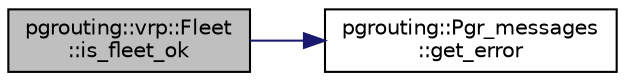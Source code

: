 digraph "pgrouting::vrp::Fleet::is_fleet_ok"
{
  edge [fontname="Helvetica",fontsize="10",labelfontname="Helvetica",labelfontsize="10"];
  node [fontname="Helvetica",fontsize="10",shape=record];
  rankdir="LR";
  Node1 [label="pgrouting::vrp::Fleet\l::is_fleet_ok",height=0.2,width=0.4,color="black", fillcolor="grey75", style="filled", fontcolor="black"];
  Node1 -> Node2 [color="midnightblue",fontsize="10",style="solid",fontname="Helvetica"];
  Node2 [label="pgrouting::Pgr_messages\l::get_error",height=0.2,width=0.4,color="black", fillcolor="white", style="filled",URL="$classpgrouting_1_1Pgr__messages.html#a8619f0b2a947f14ef8e5528712f4c0fb",tooltip="get_error "];
}
